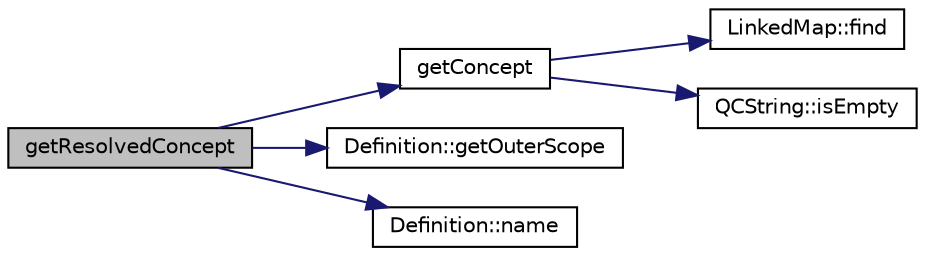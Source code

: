 digraph "getResolvedConcept"
{
 // LATEX_PDF_SIZE
  edge [fontname="Helvetica",fontsize="10",labelfontname="Helvetica",labelfontsize="10"];
  node [fontname="Helvetica",fontsize="10",shape=record];
  rankdir="LR";
  Node1 [label="getResolvedConcept",height=0.2,width=0.4,color="black", fillcolor="grey75", style="filled", fontcolor="black",tooltip=" "];
  Node1 -> Node2 [color="midnightblue",fontsize="10",style="solid",fontname="Helvetica"];
  Node2 [label="getConcept",height=0.2,width=0.4,color="black", fillcolor="white", style="filled",URL="$conceptdef_8cpp.html#abc9dcc96b75f1a299589ec14c2a97c97",tooltip=" "];
  Node2 -> Node3 [color="midnightblue",fontsize="10",style="solid",fontname="Helvetica"];
  Node3 [label="LinkedMap::find",height=0.2,width=0.4,color="black", fillcolor="white", style="filled",URL="$classLinkedMap.html#ad7659775b7de962b4fe0921456baf4f4",tooltip=" "];
  Node2 -> Node4 [color="midnightblue",fontsize="10",style="solid",fontname="Helvetica"];
  Node4 [label="QCString::isEmpty",height=0.2,width=0.4,color="black", fillcolor="white", style="filled",URL="$classQCString.html#a621c4090d69ad7d05ef8e5234376c3d8",tooltip=" "];
  Node1 -> Node5 [color="midnightblue",fontsize="10",style="solid",fontname="Helvetica"];
  Node5 [label="Definition::getOuterScope",height=0.2,width=0.4,color="black", fillcolor="white", style="filled",URL="$classDefinition.html#acabf5ee4ca8de43bbcc5cd5736f150e5",tooltip=" "];
  Node1 -> Node6 [color="midnightblue",fontsize="10",style="solid",fontname="Helvetica"];
  Node6 [label="Definition::name",height=0.2,width=0.4,color="black", fillcolor="white", style="filled",URL="$classDefinition.html#a9374fedd7f64fea7e0e164302d1a9e61",tooltip=" "];
}
